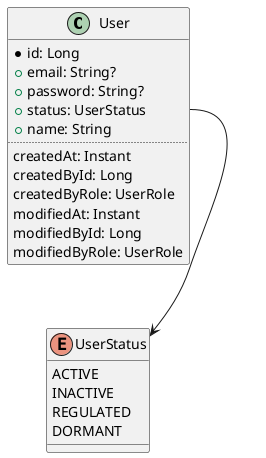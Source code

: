 @startuml
'https://plantuml.com/class-diagram

class User {
  *id: Long
  +email: String?
  +password: String?
  +status: UserStatus
  +name: String
  ..
  createdAt: Instant
  createdById: Long
  createdByRole: UserRole
  modifiedAt: Instant
  modifiedById: Long
  modifiedByRole: UserRole
}

enum UserStatus {
  ACTIVE
  INACTIVE
  REGULATED
  DORMANT
}

User::status --> UserStatus

@enduml
